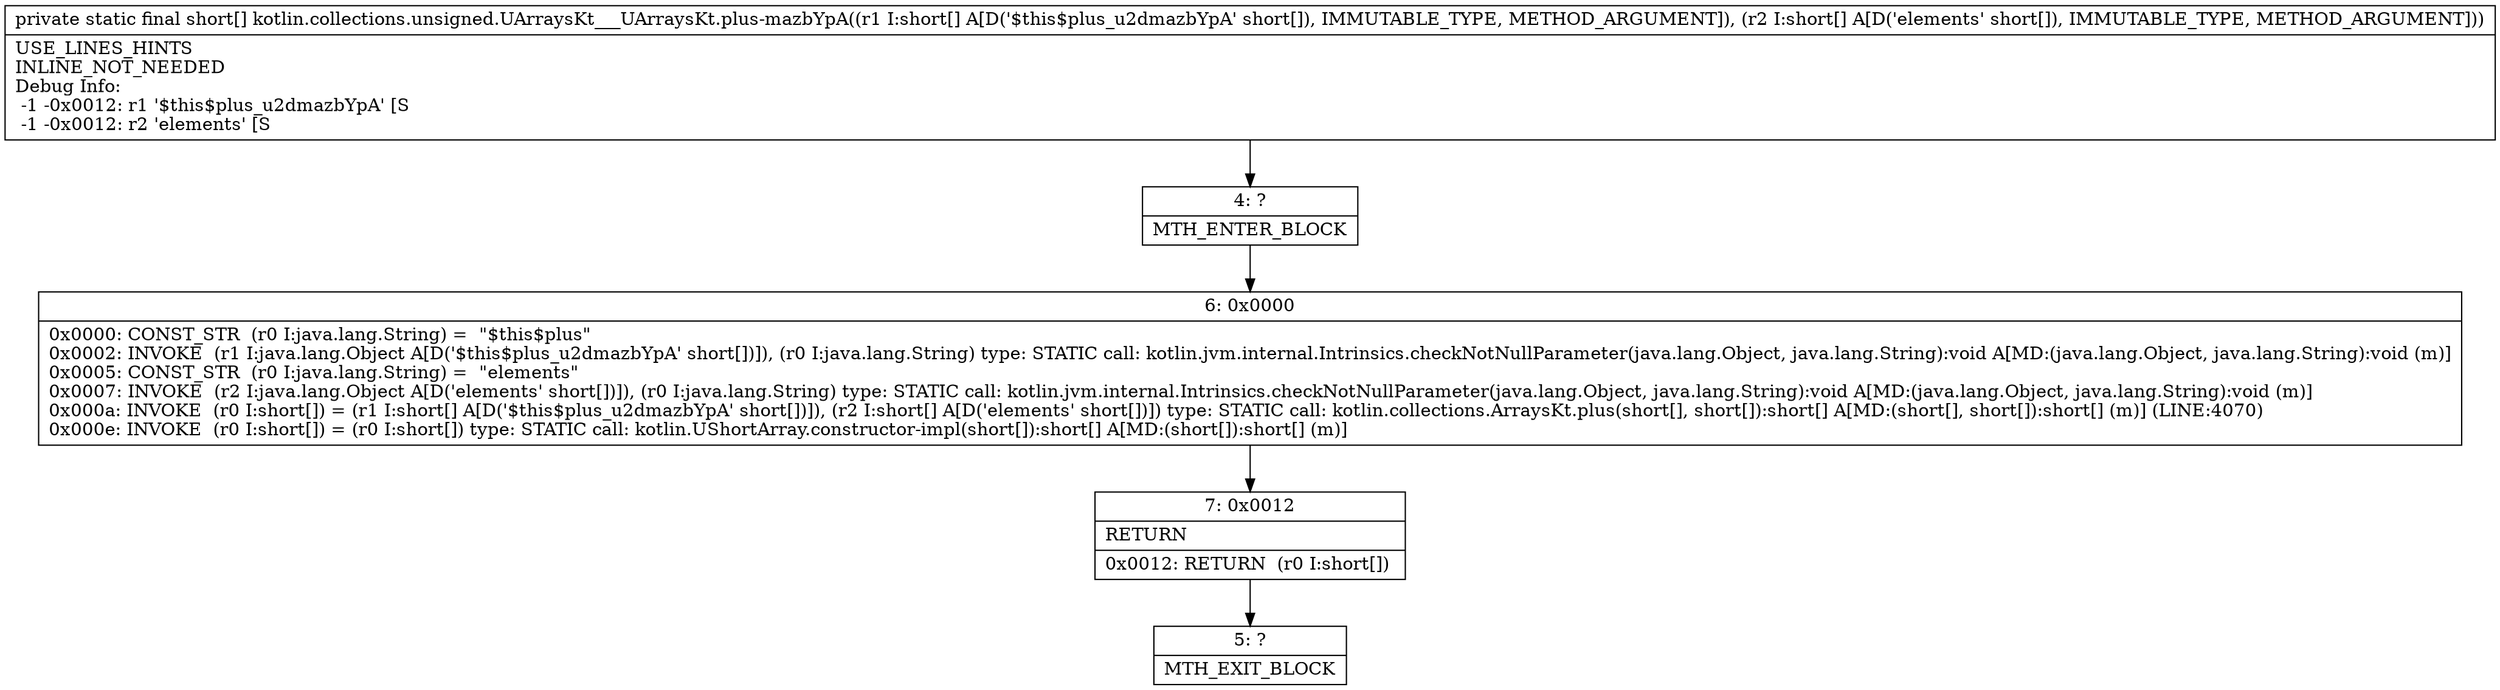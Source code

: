 digraph "CFG forkotlin.collections.unsigned.UArraysKt___UArraysKt.plus\-mazbYpA([S[S)[S" {
Node_4 [shape=record,label="{4\:\ ?|MTH_ENTER_BLOCK\l}"];
Node_6 [shape=record,label="{6\:\ 0x0000|0x0000: CONST_STR  (r0 I:java.lang.String) =  \"$this$plus\" \l0x0002: INVOKE  (r1 I:java.lang.Object A[D('$this$plus_u2dmazbYpA' short[])]), (r0 I:java.lang.String) type: STATIC call: kotlin.jvm.internal.Intrinsics.checkNotNullParameter(java.lang.Object, java.lang.String):void A[MD:(java.lang.Object, java.lang.String):void (m)]\l0x0005: CONST_STR  (r0 I:java.lang.String) =  \"elements\" \l0x0007: INVOKE  (r2 I:java.lang.Object A[D('elements' short[])]), (r0 I:java.lang.String) type: STATIC call: kotlin.jvm.internal.Intrinsics.checkNotNullParameter(java.lang.Object, java.lang.String):void A[MD:(java.lang.Object, java.lang.String):void (m)]\l0x000a: INVOKE  (r0 I:short[]) = (r1 I:short[] A[D('$this$plus_u2dmazbYpA' short[])]), (r2 I:short[] A[D('elements' short[])]) type: STATIC call: kotlin.collections.ArraysKt.plus(short[], short[]):short[] A[MD:(short[], short[]):short[] (m)] (LINE:4070)\l0x000e: INVOKE  (r0 I:short[]) = (r0 I:short[]) type: STATIC call: kotlin.UShortArray.constructor\-impl(short[]):short[] A[MD:(short[]):short[] (m)]\l}"];
Node_7 [shape=record,label="{7\:\ 0x0012|RETURN\l|0x0012: RETURN  (r0 I:short[]) \l}"];
Node_5 [shape=record,label="{5\:\ ?|MTH_EXIT_BLOCK\l}"];
MethodNode[shape=record,label="{private static final short[] kotlin.collections.unsigned.UArraysKt___UArraysKt.plus\-mazbYpA((r1 I:short[] A[D('$this$plus_u2dmazbYpA' short[]), IMMUTABLE_TYPE, METHOD_ARGUMENT]), (r2 I:short[] A[D('elements' short[]), IMMUTABLE_TYPE, METHOD_ARGUMENT]))  | USE_LINES_HINTS\lINLINE_NOT_NEEDED\lDebug Info:\l  \-1 \-0x0012: r1 '$this$plus_u2dmazbYpA' [S\l  \-1 \-0x0012: r2 'elements' [S\l}"];
MethodNode -> Node_4;Node_4 -> Node_6;
Node_6 -> Node_7;
Node_7 -> Node_5;
}

